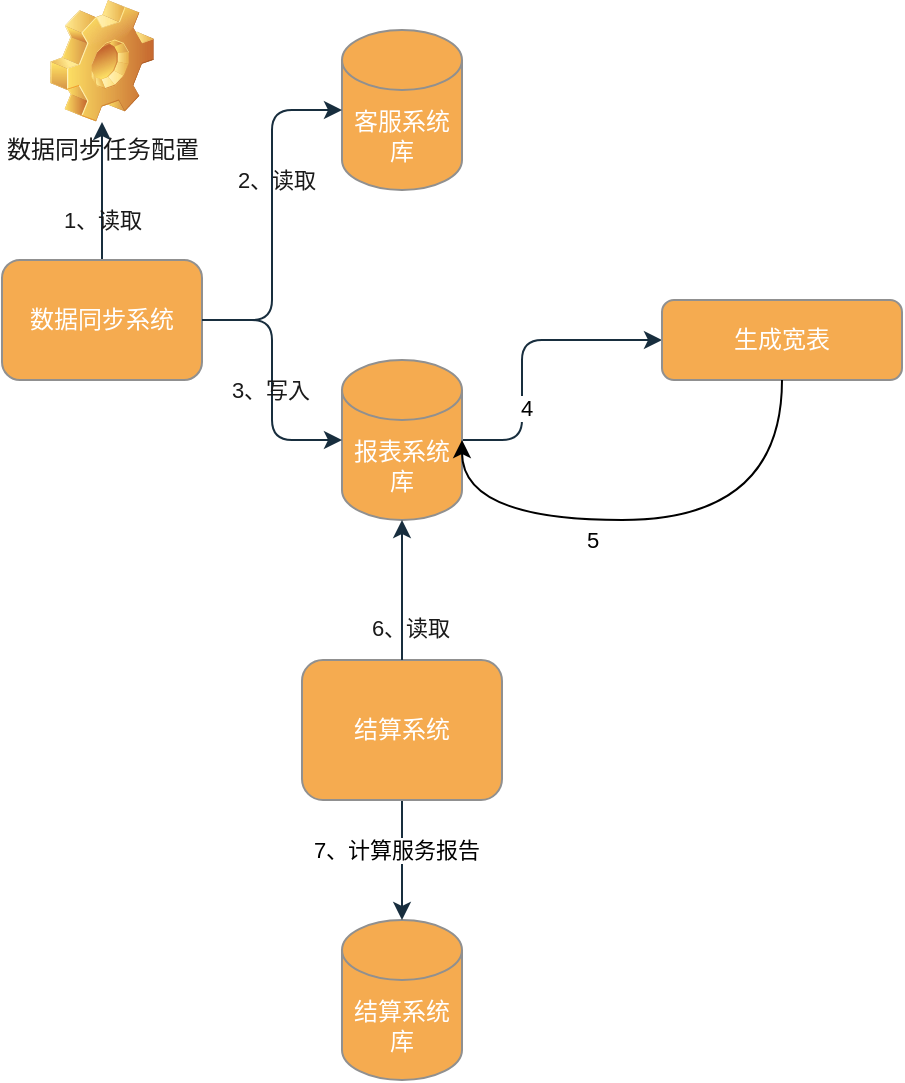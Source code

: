 <mxfile version="24.7.17">
  <diagram id="C5RBs43oDa-KdzZeNtuy" name="Page-1">
    <mxGraphModel dx="984" dy="628" grid="1" gridSize="10" guides="1" tooltips="1" connect="1" arrows="1" fold="1" page="1" pageScale="1" pageWidth="827" pageHeight="1169" math="0" shadow="0">
      <root>
        <mxCell id="WIyWlLk6GJQsqaUBKTNV-0" />
        <mxCell id="WIyWlLk6GJQsqaUBKTNV-1" parent="WIyWlLk6GJQsqaUBKTNV-0" />
        <mxCell id="ae4u71hEcAD3J7m7quSy-0" value="客服系统库" style="shape=cylinder3;whiteSpace=wrap;html=1;boundedLbl=1;backgroundOutline=1;size=15;labelBackgroundColor=none;fillColor=#F5AB50;strokeColor=#909090;fontColor=#FFFFFF;rounded=1;" vertex="1" parent="WIyWlLk6GJQsqaUBKTNV-1">
          <mxGeometry x="180" y="245" width="60" height="80" as="geometry" />
        </mxCell>
        <mxCell id="ae4u71hEcAD3J7m7quSy-15" style="edgeStyle=orthogonalEdgeStyle;rounded=1;orthogonalLoop=1;jettySize=auto;html=1;entryX=0;entryY=0.5;entryDx=0;entryDy=0;labelBackgroundColor=none;strokeColor=#182E3E;fontColor=default;" edge="1" parent="WIyWlLk6GJQsqaUBKTNV-1" source="ae4u71hEcAD3J7m7quSy-1" target="ae4u71hEcAD3J7m7quSy-14">
          <mxGeometry relative="1" as="geometry">
            <Array as="points">
              <mxPoint x="270" y="450" />
              <mxPoint x="270" y="400" />
            </Array>
          </mxGeometry>
        </mxCell>
        <mxCell id="ae4u71hEcAD3J7m7quSy-21" value="4" style="edgeLabel;html=1;align=center;verticalAlign=middle;resizable=0;points=[];rounded=1;" vertex="1" connectable="0" parent="ae4u71hEcAD3J7m7quSy-15">
          <mxGeometry x="-0.377" y="-2" relative="1" as="geometry">
            <mxPoint as="offset" />
          </mxGeometry>
        </mxCell>
        <mxCell id="ae4u71hEcAD3J7m7quSy-1" value="报表系统库" style="shape=cylinder3;whiteSpace=wrap;html=1;boundedLbl=1;backgroundOutline=1;size=15;labelBackgroundColor=none;fillColor=#F5AB50;strokeColor=#909090;fontColor=#FFFFFF;rounded=1;" vertex="1" parent="WIyWlLk6GJQsqaUBKTNV-1">
          <mxGeometry x="180" y="410" width="60" height="80" as="geometry" />
        </mxCell>
        <mxCell id="ae4u71hEcAD3J7m7quSy-2" value="结算系统库" style="shape=cylinder3;whiteSpace=wrap;html=1;boundedLbl=1;backgroundOutline=1;size=15;labelBackgroundColor=none;fillColor=#F5AB50;strokeColor=#909090;fontColor=#FFFFFF;rounded=1;" vertex="1" parent="WIyWlLk6GJQsqaUBKTNV-1">
          <mxGeometry x="180" y="690" width="60" height="80" as="geometry" />
        </mxCell>
        <mxCell id="ae4u71hEcAD3J7m7quSy-7" style="edgeStyle=orthogonalEdgeStyle;rounded=1;orthogonalLoop=1;jettySize=auto;html=1;labelBackgroundColor=none;strokeColor=#182E3E;fontColor=default;" edge="1" parent="WIyWlLk6GJQsqaUBKTNV-1" source="ae4u71hEcAD3J7m7quSy-3" target="ae4u71hEcAD3J7m7quSy-6">
          <mxGeometry relative="1" as="geometry" />
        </mxCell>
        <mxCell id="ae4u71hEcAD3J7m7quSy-8" value="1、读取" style="edgeLabel;html=1;align=center;verticalAlign=middle;resizable=0;points=[];labelBackgroundColor=none;fontColor=#1A1A1A;rounded=1;" vertex="1" connectable="0" parent="ae4u71hEcAD3J7m7quSy-7">
          <mxGeometry x="-0.007" y="-2" relative="1" as="geometry">
            <mxPoint x="-2" y="14" as="offset" />
          </mxGeometry>
        </mxCell>
        <mxCell id="ae4u71hEcAD3J7m7quSy-3" value="数据同步系统" style="rounded=1;whiteSpace=wrap;html=1;labelBackgroundColor=none;fillColor=#F5AB50;strokeColor=#909090;fontColor=#FFFFFF;" vertex="1" parent="WIyWlLk6GJQsqaUBKTNV-1">
          <mxGeometry x="10" y="360" width="100" height="60" as="geometry" />
        </mxCell>
        <mxCell id="ae4u71hEcAD3J7m7quSy-4" style="edgeStyle=orthogonalEdgeStyle;rounded=1;orthogonalLoop=1;jettySize=auto;html=1;entryX=0;entryY=0.5;entryDx=0;entryDy=0;entryPerimeter=0;labelBackgroundColor=none;strokeColor=#182E3E;fontColor=default;" edge="1" parent="WIyWlLk6GJQsqaUBKTNV-1" source="ae4u71hEcAD3J7m7quSy-3" target="ae4u71hEcAD3J7m7quSy-0">
          <mxGeometry relative="1" as="geometry" />
        </mxCell>
        <mxCell id="ae4u71hEcAD3J7m7quSy-5" value="2、读取" style="edgeLabel;html=1;align=center;verticalAlign=middle;resizable=0;points=[];labelBackgroundColor=none;fontColor=#1A1A1A;rounded=1;" vertex="1" connectable="0" parent="ae4u71hEcAD3J7m7quSy-4">
          <mxGeometry x="0.2" y="-2" relative="1" as="geometry">
            <mxPoint as="offset" />
          </mxGeometry>
        </mxCell>
        <mxCell id="ae4u71hEcAD3J7m7quSy-6" value="数据同步任务配置" style="shape=image;html=1;verticalLabelPosition=bottom;verticalAlign=top;imageAspect=1;aspect=fixed;image=img/clipart/Gear_128x128.png;labelBackgroundColor=none;fillColor=#F5AB50;strokeColor=#909090;fontColor=#1A1A1A;rounded=1;" vertex="1" parent="WIyWlLk6GJQsqaUBKTNV-1">
          <mxGeometry x="34" y="230" width="52" height="61" as="geometry" />
        </mxCell>
        <mxCell id="ae4u71hEcAD3J7m7quSy-9" style="edgeStyle=orthogonalEdgeStyle;rounded=1;orthogonalLoop=1;jettySize=auto;html=1;entryX=0;entryY=0.5;entryDx=0;entryDy=0;entryPerimeter=0;labelBackgroundColor=none;strokeColor=#182E3E;fontColor=default;" edge="1" parent="WIyWlLk6GJQsqaUBKTNV-1" source="ae4u71hEcAD3J7m7quSy-3" target="ae4u71hEcAD3J7m7quSy-1">
          <mxGeometry relative="1" as="geometry" />
        </mxCell>
        <mxCell id="ae4u71hEcAD3J7m7quSy-10" value="3、写入" style="edgeLabel;html=1;align=center;verticalAlign=middle;resizable=0;points=[];labelBackgroundColor=none;fontColor=#1A1A1A;rounded=1;" vertex="1" connectable="0" parent="ae4u71hEcAD3J7m7quSy-9">
          <mxGeometry x="0.08" y="-1" relative="1" as="geometry">
            <mxPoint as="offset" />
          </mxGeometry>
        </mxCell>
        <mxCell id="ae4u71hEcAD3J7m7quSy-18" style="edgeStyle=orthogonalEdgeStyle;rounded=1;orthogonalLoop=1;jettySize=auto;html=1;labelBackgroundColor=none;strokeColor=#182E3E;fontColor=default;entryX=0.5;entryY=0;entryDx=0;entryDy=0;entryPerimeter=0;" edge="1" parent="WIyWlLk6GJQsqaUBKTNV-1" source="ae4u71hEcAD3J7m7quSy-11" target="ae4u71hEcAD3J7m7quSy-2">
          <mxGeometry relative="1" as="geometry">
            <Array as="points" />
          </mxGeometry>
        </mxCell>
        <mxCell id="ae4u71hEcAD3J7m7quSy-25" value="7、计算服务报告" style="edgeLabel;html=1;align=center;verticalAlign=middle;resizable=0;points=[];rounded=1;" vertex="1" connectable="0" parent="ae4u71hEcAD3J7m7quSy-18">
          <mxGeometry x="-0.164" y="-3" relative="1" as="geometry">
            <mxPoint as="offset" />
          </mxGeometry>
        </mxCell>
        <mxCell id="ae4u71hEcAD3J7m7quSy-11" value="结算系统" style="rounded=1;whiteSpace=wrap;html=1;labelBackgroundColor=none;fillColor=#F5AB50;strokeColor=#909090;fontColor=#FFFFFF;" vertex="1" parent="WIyWlLk6GJQsqaUBKTNV-1">
          <mxGeometry x="160" y="560" width="100" height="70" as="geometry" />
        </mxCell>
        <mxCell id="ae4u71hEcAD3J7m7quSy-12" style="edgeStyle=orthogonalEdgeStyle;rounded=1;orthogonalLoop=1;jettySize=auto;html=1;labelBackgroundColor=none;strokeColor=#182E3E;fontColor=default;" edge="1" parent="WIyWlLk6GJQsqaUBKTNV-1" source="ae4u71hEcAD3J7m7quSy-11" target="ae4u71hEcAD3J7m7quSy-1">
          <mxGeometry relative="1" as="geometry" />
        </mxCell>
        <mxCell id="ae4u71hEcAD3J7m7quSy-13" value="6、读取" style="edgeLabel;html=1;align=center;verticalAlign=middle;resizable=0;points=[];labelBackgroundColor=none;fontColor=#1A1A1A;rounded=1;" vertex="1" connectable="0" parent="ae4u71hEcAD3J7m7quSy-12">
          <mxGeometry x="-0.543" y="-4" relative="1" as="geometry">
            <mxPoint as="offset" />
          </mxGeometry>
        </mxCell>
        <mxCell id="ae4u71hEcAD3J7m7quSy-14" value="生成宽表" style="rounded=1;whiteSpace=wrap;html=1;labelBackgroundColor=none;fillColor=#F5AB50;strokeColor=#909090;fontColor=#FFFFFF;" vertex="1" parent="WIyWlLk6GJQsqaUBKTNV-1">
          <mxGeometry x="340" y="380" width="120" height="40" as="geometry" />
        </mxCell>
        <mxCell id="ae4u71hEcAD3J7m7quSy-20" style="edgeStyle=orthogonalEdgeStyle;curved=1;rounded=1;orthogonalLoop=1;jettySize=auto;html=1;entryX=1;entryY=0.5;entryDx=0;entryDy=0;entryPerimeter=0;" edge="1" parent="WIyWlLk6GJQsqaUBKTNV-1" source="ae4u71hEcAD3J7m7quSy-14" target="ae4u71hEcAD3J7m7quSy-1">
          <mxGeometry relative="1" as="geometry">
            <Array as="points">
              <mxPoint x="400" y="490" />
              <mxPoint x="240" y="490" />
            </Array>
          </mxGeometry>
        </mxCell>
        <mxCell id="ae4u71hEcAD3J7m7quSy-22" value="5" style="edgeLabel;html=1;align=center;verticalAlign=middle;resizable=0;points=[];rounded=1;" vertex="1" connectable="0" parent="ae4u71hEcAD3J7m7quSy-20">
          <mxGeometry x="0.227" y="10" relative="1" as="geometry">
            <mxPoint as="offset" />
          </mxGeometry>
        </mxCell>
      </root>
    </mxGraphModel>
  </diagram>
</mxfile>
